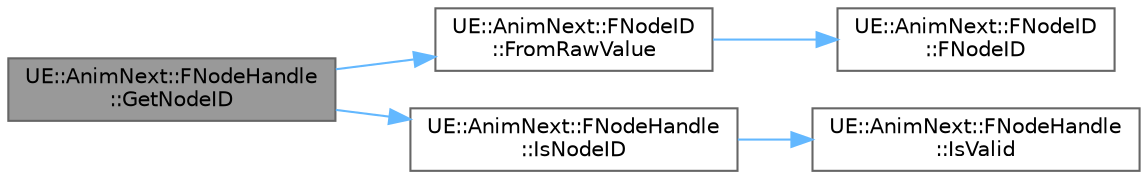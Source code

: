 digraph "UE::AnimNext::FNodeHandle::GetNodeID"
{
 // INTERACTIVE_SVG=YES
 // LATEX_PDF_SIZE
  bgcolor="transparent";
  edge [fontname=Helvetica,fontsize=10,labelfontname=Helvetica,labelfontsize=10];
  node [fontname=Helvetica,fontsize=10,shape=box,height=0.2,width=0.4];
  rankdir="LR";
  Node1 [id="Node000001",label="UE::AnimNext::FNodeHandle\l::GetNodeID",height=0.2,width=0.4,color="gray40", fillcolor="grey60", style="filled", fontcolor="black",tooltip=" "];
  Node1 -> Node2 [id="edge1_Node000001_Node000002",color="steelblue1",style="solid",tooltip=" "];
  Node2 [id="Node000002",label="UE::AnimNext::FNodeID\l::FromRawValue",height=0.2,width=0.4,color="grey40", fillcolor="white", style="filled",URL="$da/d0a/structUE_1_1AnimNext_1_1FNodeID.html#a13840d54fd71d4724e403eb26d908b61",tooltip=" "];
  Node2 -> Node3 [id="edge2_Node000002_Node000003",color="steelblue1",style="solid",tooltip=" "];
  Node3 [id="Node000003",label="UE::AnimNext::FNodeID\l::FNodeID",height=0.2,width=0.4,color="grey40", fillcolor="white", style="filled",URL="$da/d0a/structUE_1_1AnimNext_1_1FNodeID.html#ac694e948819b88824cf115d515ce1f31",tooltip=" "];
  Node1 -> Node4 [id="edge3_Node000001_Node000004",color="steelblue1",style="solid",tooltip=" "];
  Node4 [id="Node000004",label="UE::AnimNext::FNodeHandle\l::IsNodeID",height=0.2,width=0.4,color="grey40", fillcolor="white", style="filled",URL="$df/d82/structUE_1_1AnimNext_1_1FNodeHandle.html#ae7c518536b01bd416d6afa1167440feb",tooltip=" "];
  Node4 -> Node5 [id="edge4_Node000004_Node000005",color="steelblue1",style="solid",tooltip=" "];
  Node5 [id="Node000005",label="UE::AnimNext::FNodeHandle\l::IsValid",height=0.2,width=0.4,color="grey40", fillcolor="white", style="filled",URL="$df/d82/structUE_1_1AnimNext_1_1FNodeHandle.html#ad5031a09ac1111316fcf7f9a040d5c78",tooltip=" "];
}
